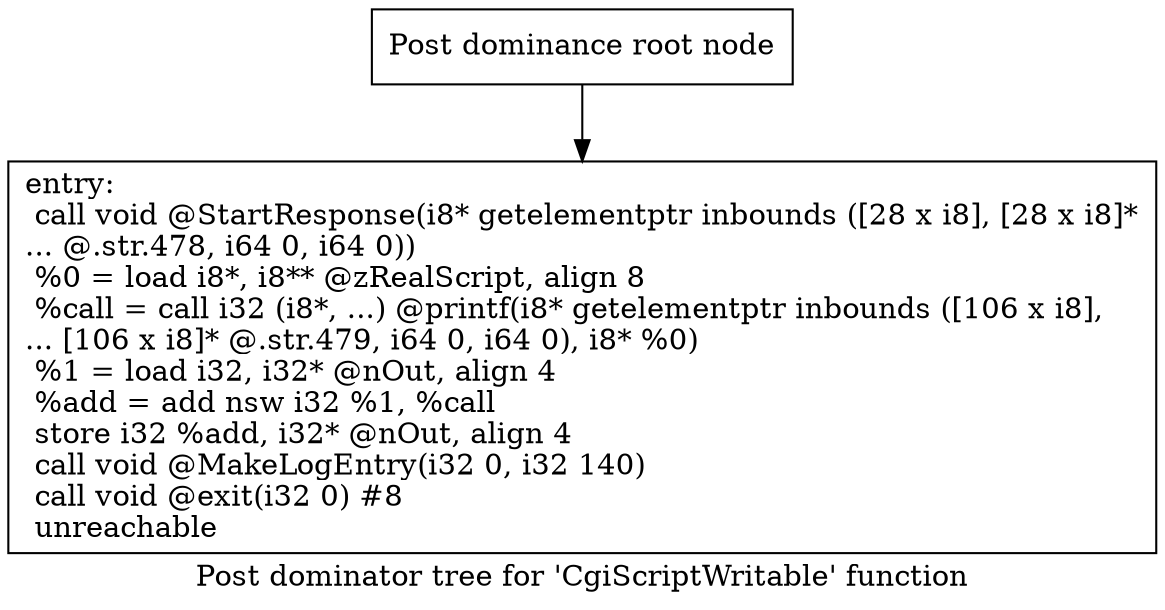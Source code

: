 digraph "Post dominator tree for 'CgiScriptWritable' function" {
	label="Post dominator tree for 'CgiScriptWritable' function";

	Node0x226ee20 [shape=record,label="{Post dominance root node}"];
	Node0x226ee20 -> Node0x2305720;
	Node0x2305720 [shape=record,label="{entry:\l  call void @StartResponse(i8* getelementptr inbounds ([28 x i8], [28 x i8]*\l... @.str.478, i64 0, i64 0))\l  %0 = load i8*, i8** @zRealScript, align 8\l  %call = call i32 (i8*, ...) @printf(i8* getelementptr inbounds ([106 x i8],\l... [106 x i8]* @.str.479, i64 0, i64 0), i8* %0)\l  %1 = load i32, i32* @nOut, align 4\l  %add = add nsw i32 %1, %call\l  store i32 %add, i32* @nOut, align 4\l  call void @MakeLogEntry(i32 0, i32 140)\l  call void @exit(i32 0) #8\l  unreachable\l}"];
}
